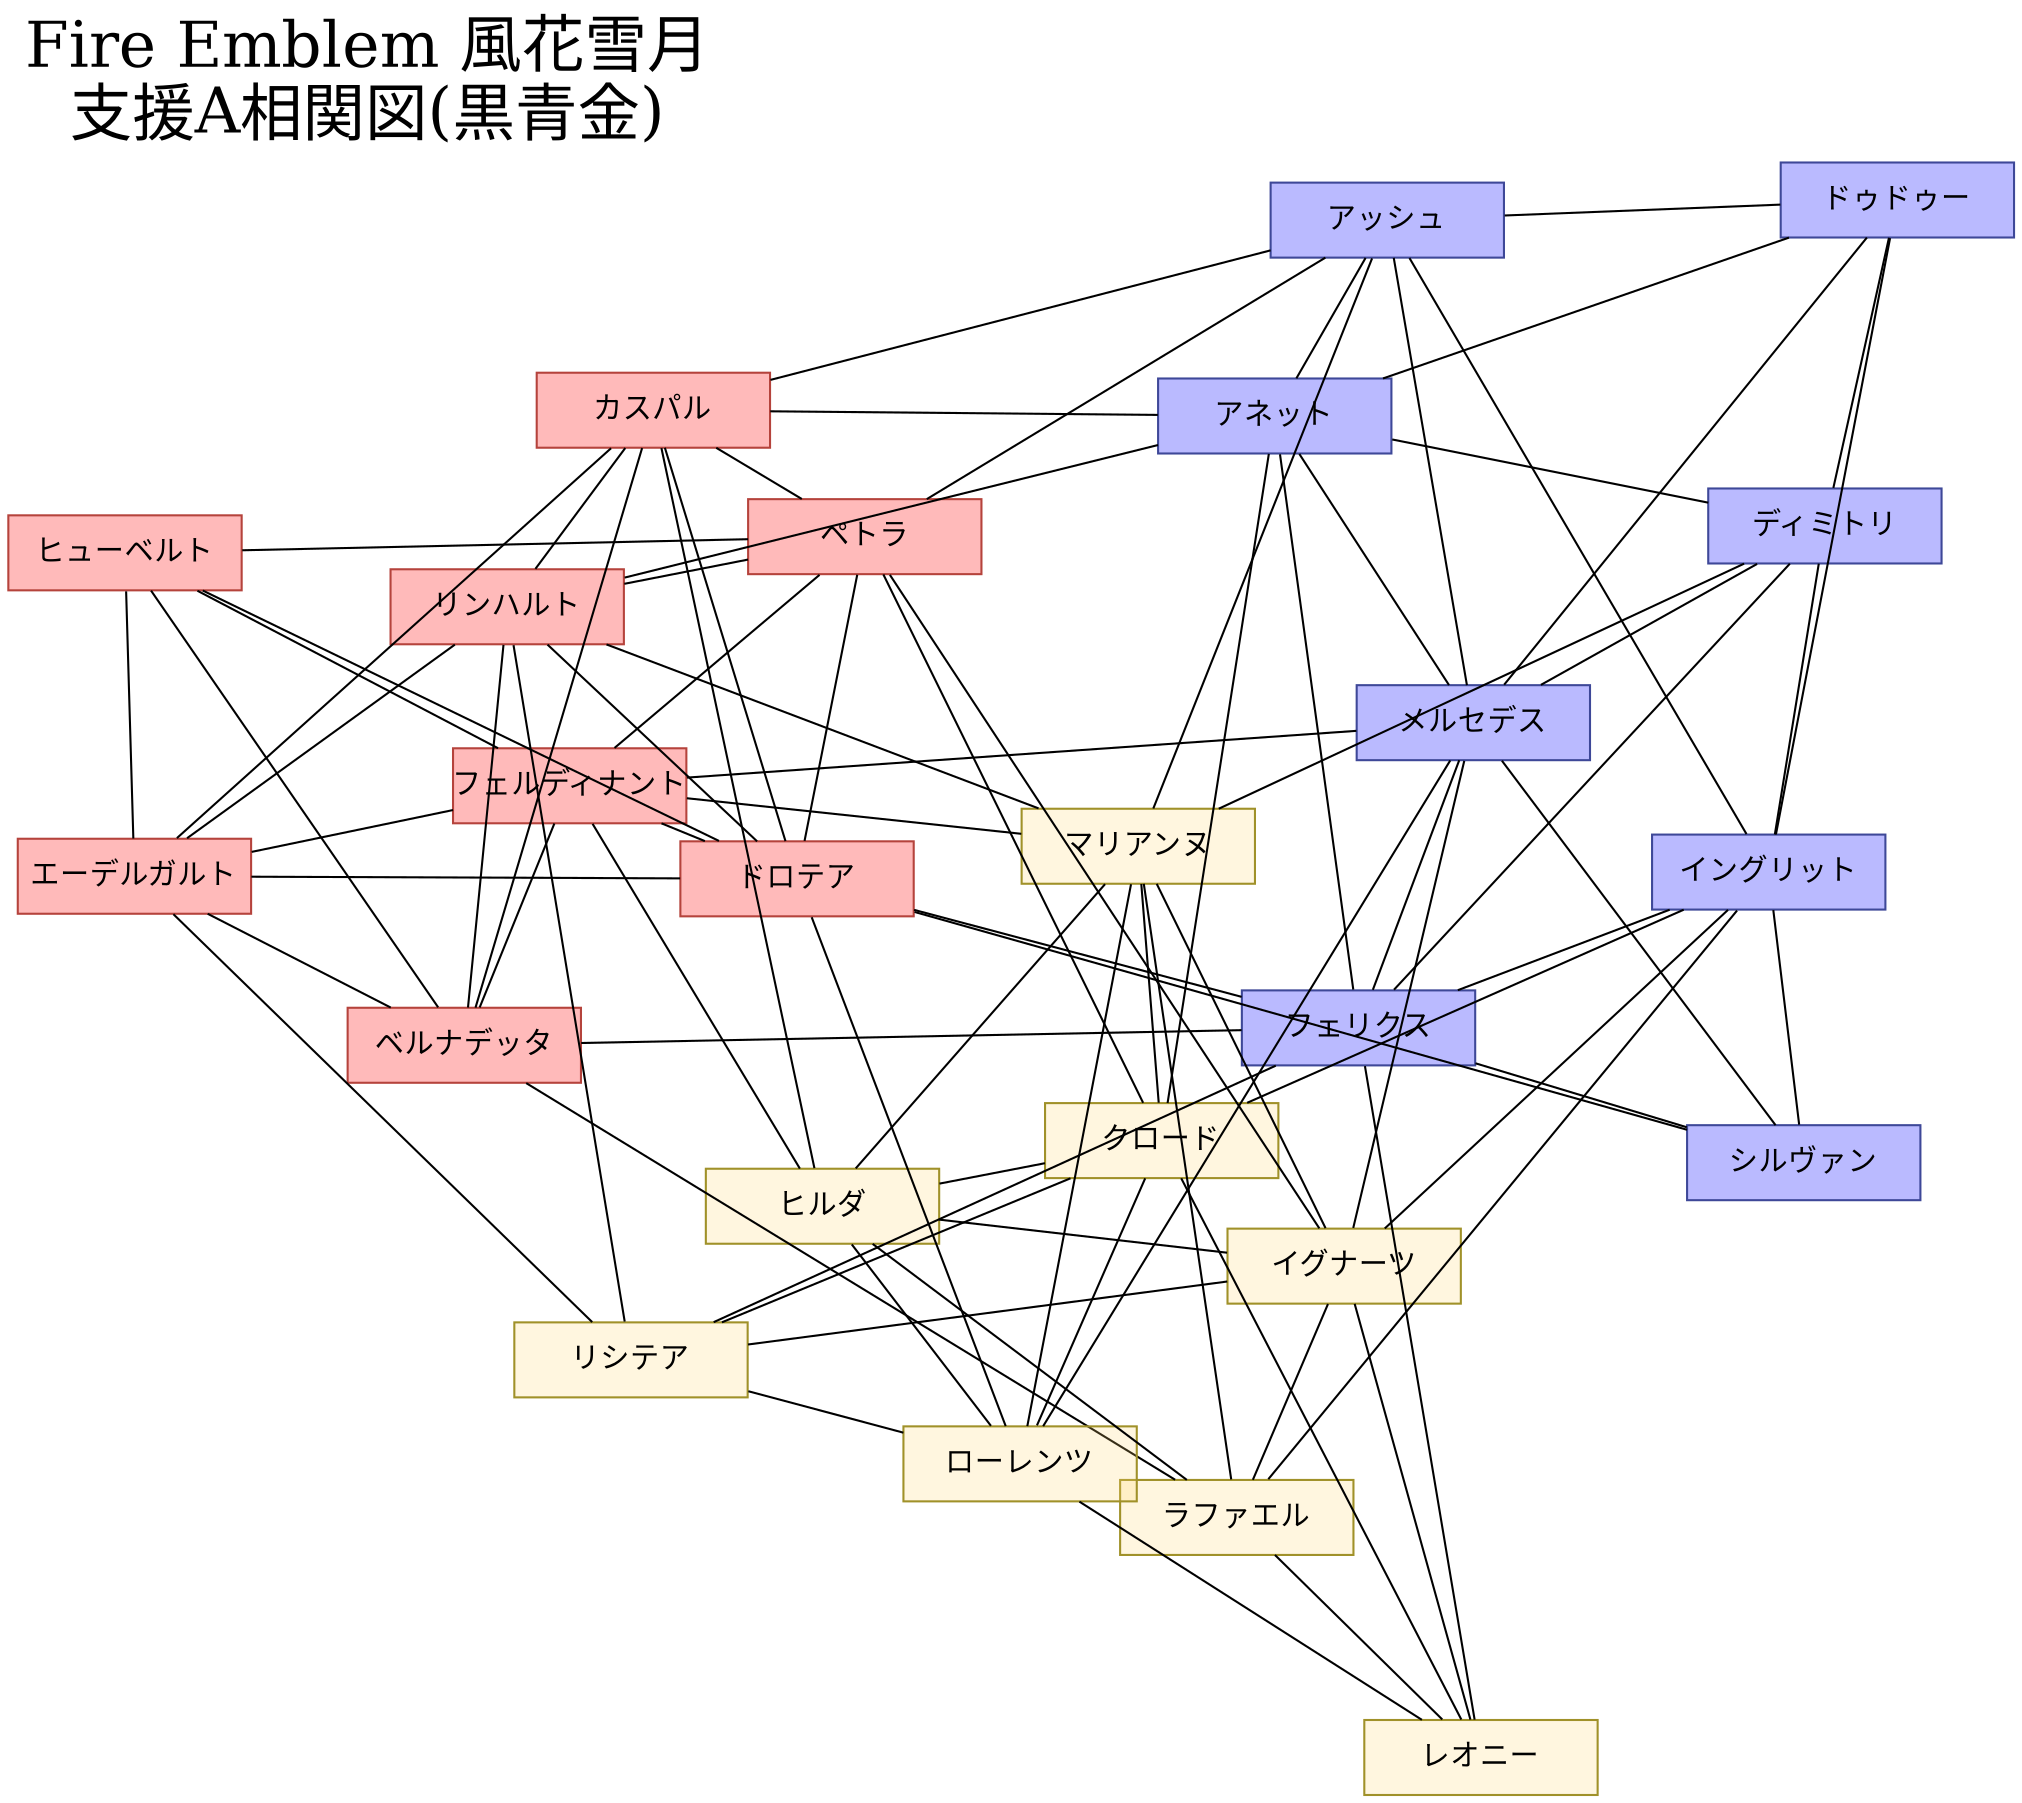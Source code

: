 // 学生かつ支援Aが存在する関係
graph Classes {
    graph [
        layout="sfdp",
        label="Fire Emblem 風花雪月\n支援A相関図(黒青金)",
        labelloc = "t",
        labeljust = "l",
        fontsize = 30,
    ]
    node [fixedsize=true,
          width=1.55,
          shape=box,
          style=filled,
          fillcolor=white ];
    //black eagles
    node [color="#B5433C", fillcolor="#ff000045"];
    Edelgard[label="エーデルガルト"];
    Hubert[label="ヒューベルト"];
    Ferdinand[label="フェルディナント"];
    Linhardt[label="リンハルト"];
    Caspar[label="カスパル"];
    Bernadetta[label="ベルナデッタ"];
    Dorothea[label="ドロテア"];
    Petra[label="ペトラ"];
    //blue lions
    node [color="#3E4898", fillcolor="#0000ff45"];
    Dimitri[label="ディミトリ"];
    Dedue[label="ドゥドゥー"];
    Felix[label="フェリクス"];
    Sylvain[label="シルヴァン"];
    Ashe[label="アッシュ"];
    Mercedes[label="メルセデス"];
    Annette[label="アネット"];
    Ingrid[label="イングリット"];
    //golden deer
    node [color="#A09129", fillcolor="#ffd66b37"];
    Claude[label="クロード"];
    Lorenz[label="ローレンツ"];
    Raphael[label="ラファエル"];
    Ignatz[label="イグナーツ"];
    Hilda[label="ヒルダ"];
    Lysithea[label="リシテア"];
    Marianne[label="マリアンヌ"];
    Leonie[label="レオニー"];
    // relations on black eagles
    Edelgard -- { Hubert, Ferdinand, Linhardt, Caspar, Bernadetta, Dorothea, Lysithea};
    Hubert -- { Ferdinand, Bernadetta, Dorothea, Petra };
    Ferdinand -- { Bernadetta, Dorothea, Petra, Mercedes, Marianne, Hilda };
    Linhardt -- { Caspar, Bernadetta, Dorothea, Petra, Annette, Lysithea,
        Marianne };
    Caspar -- { Bernadetta, Dorothea, Petra, Ashe, Annette, Hilda };
    Bernadetta -- { Felix, Raphael };
    Dorothea -- { Petra, Felix, Sylvain, Lorenz };
    Petra -- { Ashe, Claude, Ignatz };
    // relations on blue lions
    Dimitri -- { Dedue, Felix, Mercedes, Annette, Ingrid, Marianne };
    Dedue -- { Ashe, Mercedes, Annette, Ingrid };
    Felix -- { Sylvain, Mercedes, Annette, Ingrid, Lysithea, Leonie };
    Ashe -- { Annette, Mercedes, Ingrid, Marianne };
    Sylvain -- { Mercedes, Ingrid };
    Mercedes -- { Annette, Lorenz, Ignatz };
    Annette -- { Claude };
    Ingrid -- { Claude, Raphael, Ignatz };
    // relations on golden deer
    Claude -- { Lorenz, Lysithea, Marianne, Hilda, Leonie };
    Lorenz -- { Hilda, Lysithea, Marianne, Leonie };
    Raphael -- { Ignatz, Hilda, Marianne, Leonie };
    Ignatz -- { Hilda, Lysithea, Marianne, Leonie };
    Hilda -- { Marianne };
    Lysithea -- {};
    Marianne -- {};
    Leonie -- {};
}
